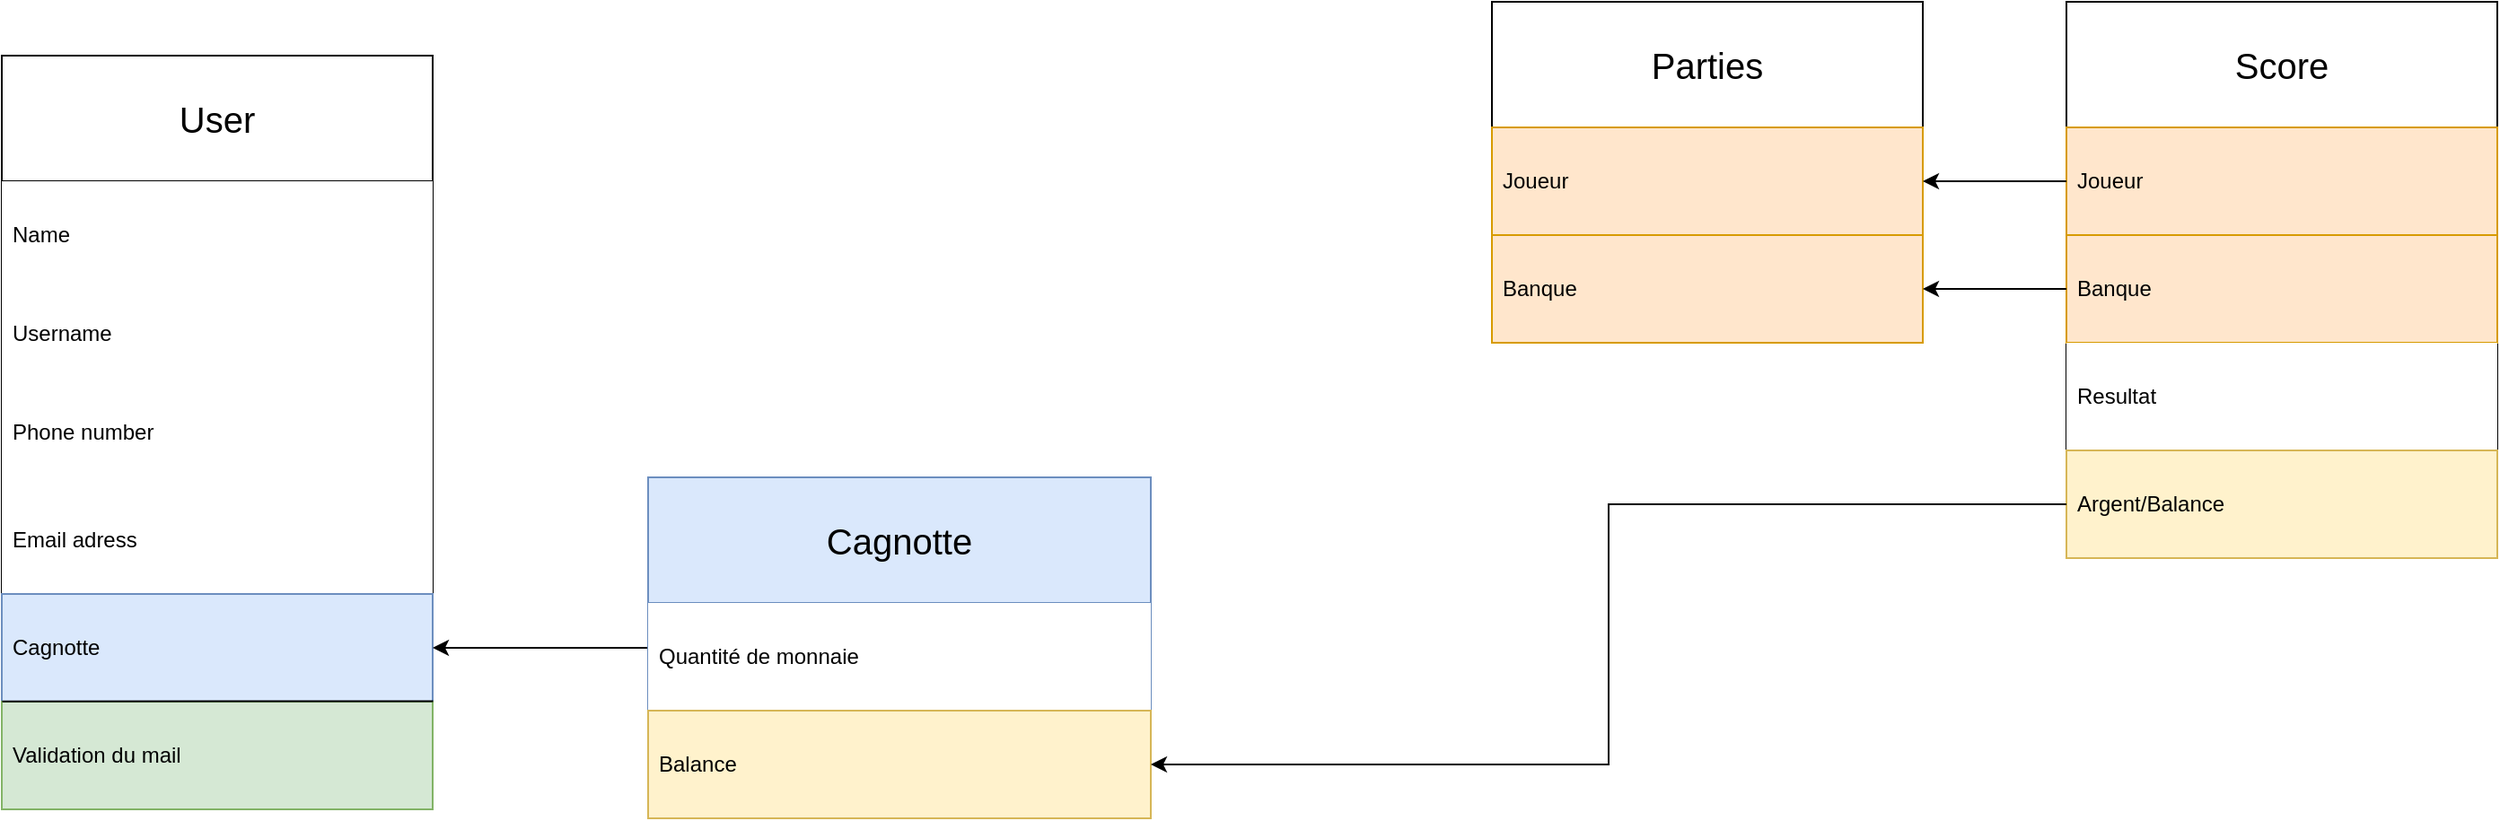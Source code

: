 <mxfile version="24.6.4" type="github">
  <diagram name="Page-1" id="jIIEvX2qblDGGFT4HYNp">
    <mxGraphModel dx="1909" dy="1015" grid="1" gridSize="10" guides="1" tooltips="1" connect="1" arrows="1" fold="1" page="1" pageScale="1" pageWidth="2339" pageHeight="3300" math="0" shadow="0">
      <root>
        <mxCell id="0" />
        <mxCell id="1" parent="0" />
        <mxCell id="cLSDuqn-RWQRI7Ro-d8l-1" value="&lt;font style=&quot;font-size: 20px;&quot;&gt;User&lt;/font&gt;" style="swimlane;fontStyle=0;childLayout=stackLayout;horizontal=1;startSize=70;horizontalStack=0;resizeParent=1;resizeParentMax=0;resizeLast=0;collapsible=1;marginBottom=0;whiteSpace=wrap;html=1;rotation=0;gradientColor=none;swimlaneFillColor=none;fillColor=default;strokeColor=default;" vertex="1" parent="1">
          <mxGeometry x="160" y="160" width="240" height="420" as="geometry">
            <mxRectangle x="160" y="160" width="80" height="40" as="alternateBounds" />
          </mxGeometry>
        </mxCell>
        <mxCell id="cLSDuqn-RWQRI7Ro-d8l-2" value="Name" style="text;strokeColor=none;fillColor=default;align=left;verticalAlign=middle;spacingLeft=4;spacingRight=4;overflow=hidden;points=[[0,0.5],[1,0.5]];portConstraint=eastwest;rotatable=0;whiteSpace=wrap;html=1;" vertex="1" parent="cLSDuqn-RWQRI7Ro-d8l-1">
          <mxGeometry y="70" width="240" height="60" as="geometry" />
        </mxCell>
        <mxCell id="cLSDuqn-RWQRI7Ro-d8l-3" value="Username" style="text;strokeColor=none;fillColor=default;align=left;verticalAlign=middle;spacingLeft=4;spacingRight=4;overflow=hidden;points=[[0,0.5],[1,0.5]];portConstraint=eastwest;rotatable=0;whiteSpace=wrap;html=1;" vertex="1" parent="cLSDuqn-RWQRI7Ro-d8l-1">
          <mxGeometry y="130" width="240" height="50" as="geometry" />
        </mxCell>
        <mxCell id="cLSDuqn-RWQRI7Ro-d8l-4" value="Phone number" style="text;strokeColor=none;fillColor=default;align=left;verticalAlign=middle;spacingLeft=4;spacingRight=4;overflow=hidden;points=[[0,0.5],[1,0.5]];portConstraint=eastwest;rotatable=0;whiteSpace=wrap;html=1;" vertex="1" parent="cLSDuqn-RWQRI7Ro-d8l-1">
          <mxGeometry y="180" width="240" height="60" as="geometry" />
        </mxCell>
        <mxCell id="cLSDuqn-RWQRI7Ro-d8l-19" value="Email adress" style="text;align=left;verticalAlign=middle;spacingLeft=4;spacingRight=4;overflow=hidden;points=[[0,0.5],[1,0.5]];portConstraint=eastwest;rotatable=0;whiteSpace=wrap;html=1;fillColor=default;" vertex="1" parent="cLSDuqn-RWQRI7Ro-d8l-1">
          <mxGeometry y="240" width="240" height="60" as="geometry" />
        </mxCell>
        <mxCell id="cLSDuqn-RWQRI7Ro-d8l-6" value="Cagnotte" style="text;strokeColor=#6c8ebf;fillColor=#dae8fc;align=left;verticalAlign=middle;spacingLeft=4;spacingRight=4;overflow=hidden;points=[[0,0.5],[1,0.5]];portConstraint=eastwest;rotatable=0;whiteSpace=wrap;html=1;" vertex="1" parent="cLSDuqn-RWQRI7Ro-d8l-1">
          <mxGeometry y="300" width="240" height="60" as="geometry" />
        </mxCell>
        <mxCell id="cLSDuqn-RWQRI7Ro-d8l-7" value="Validation du mail" style="text;strokeColor=#82b366;fillColor=#d5e8d4;align=left;verticalAlign=middle;spacingLeft=4;spacingRight=4;overflow=hidden;points=[[0,0.5],[1,0.5]];portConstraint=eastwest;rotatable=0;whiteSpace=wrap;html=1;" vertex="1" parent="cLSDuqn-RWQRI7Ro-d8l-1">
          <mxGeometry y="360" width="240" height="60" as="geometry" />
        </mxCell>
        <mxCell id="cLSDuqn-RWQRI7Ro-d8l-25" value="" style="endArrow=none;html=1;rounded=0;exitX=0.001;exitY=-0.003;exitDx=0;exitDy=0;exitPerimeter=0;entryX=1.001;entryY=-0.004;entryDx=0;entryDy=0;entryPerimeter=0;" edge="1" parent="cLSDuqn-RWQRI7Ro-d8l-1" source="cLSDuqn-RWQRI7Ro-d8l-7" target="cLSDuqn-RWQRI7Ro-d8l-7">
          <mxGeometry width="50" height="50" relative="1" as="geometry">
            <mxPoint x="60" y="340" as="sourcePoint" />
            <mxPoint x="110" y="290" as="targetPoint" />
          </mxGeometry>
        </mxCell>
        <mxCell id="cLSDuqn-RWQRI7Ro-d8l-26" style="edgeStyle=orthogonalEdgeStyle;rounded=0;orthogonalLoop=1;jettySize=auto;html=1;" edge="1" parent="1" source="cLSDuqn-RWQRI7Ro-d8l-12" target="cLSDuqn-RWQRI7Ro-d8l-6">
          <mxGeometry relative="1" as="geometry" />
        </mxCell>
        <mxCell id="cLSDuqn-RWQRI7Ro-d8l-12" value="&lt;font style=&quot;font-size: 20px;&quot;&gt;Cagnotte&lt;/font&gt;" style="swimlane;fontStyle=0;childLayout=stackLayout;horizontal=1;startSize=70;horizontalStack=0;resizeParent=1;resizeParentMax=0;resizeLast=0;collapsible=1;marginBottom=0;whiteSpace=wrap;html=1;rotation=0;swimlaneFillColor=none;fillColor=#dae8fc;strokeColor=#6c8ebf;" vertex="1" parent="1">
          <mxGeometry x="520" y="395" width="280" height="190" as="geometry">
            <mxRectangle x="520" y="395" width="80" height="40" as="alternateBounds" />
          </mxGeometry>
        </mxCell>
        <mxCell id="cLSDuqn-RWQRI7Ro-d8l-15" value="Quantité de monnaie" style="text;strokeColor=none;fillColor=default;align=left;verticalAlign=middle;spacingLeft=4;spacingRight=4;overflow=hidden;points=[[0,0.5],[1,0.5]];portConstraint=eastwest;rotatable=0;whiteSpace=wrap;html=1;" vertex="1" parent="cLSDuqn-RWQRI7Ro-d8l-12">
          <mxGeometry y="70" width="280" height="60" as="geometry" />
        </mxCell>
        <mxCell id="cLSDuqn-RWQRI7Ro-d8l-16" value="Balance" style="text;strokeColor=#d6b656;fillColor=#fff2cc;align=left;verticalAlign=middle;spacingLeft=4;spacingRight=4;overflow=hidden;points=[[0,0.5],[1,0.5]];portConstraint=eastwest;rotatable=0;whiteSpace=wrap;html=1;" vertex="1" parent="cLSDuqn-RWQRI7Ro-d8l-12">
          <mxGeometry y="130" width="280" height="60" as="geometry" />
        </mxCell>
        <mxCell id="cLSDuqn-RWQRI7Ro-d8l-29" value="&lt;font style=&quot;font-size: 20px;&quot;&gt;Parties&lt;/font&gt;" style="swimlane;fontStyle=0;childLayout=stackLayout;horizontal=1;startSize=70;horizontalStack=0;resizeParent=1;resizeParentMax=0;resizeLast=0;collapsible=1;marginBottom=0;whiteSpace=wrap;html=1;rotation=0;gradientColor=none;swimlaneFillColor=none;fillColor=default;" vertex="1" parent="1">
          <mxGeometry x="990" y="130" width="240" height="190" as="geometry">
            <mxRectangle x="160" y="160" width="80" height="40" as="alternateBounds" />
          </mxGeometry>
        </mxCell>
        <mxCell id="cLSDuqn-RWQRI7Ro-d8l-30" value="Joueur" style="text;strokeColor=#d79b00;fillColor=#ffe6cc;align=left;verticalAlign=middle;spacingLeft=4;spacingRight=4;overflow=hidden;points=[[0,0.5],[1,0.5]];portConstraint=eastwest;rotatable=0;whiteSpace=wrap;html=1;" vertex="1" parent="cLSDuqn-RWQRI7Ro-d8l-29">
          <mxGeometry y="70" width="240" height="60" as="geometry" />
        </mxCell>
        <mxCell id="cLSDuqn-RWQRI7Ro-d8l-31" value="Banque" style="text;strokeColor=#d79b00;fillColor=#ffe6cc;align=left;verticalAlign=middle;spacingLeft=4;spacingRight=4;overflow=hidden;points=[[0,0.5],[1,0.5]];portConstraint=eastwest;rotatable=0;whiteSpace=wrap;html=1;" vertex="1" parent="cLSDuqn-RWQRI7Ro-d8l-29">
          <mxGeometry y="130" width="240" height="60" as="geometry" />
        </mxCell>
        <mxCell id="cLSDuqn-RWQRI7Ro-d8l-32" value="&lt;font style=&quot;font-size: 20px;&quot;&gt;Score&lt;/font&gt;" style="swimlane;fontStyle=0;childLayout=stackLayout;horizontal=1;startSize=70;horizontalStack=0;resizeParent=1;resizeParentMax=0;resizeLast=0;collapsible=1;marginBottom=0;whiteSpace=wrap;html=1;rotation=0;gradientColor=none;swimlaneFillColor=none;fillColor=default;" vertex="1" parent="1">
          <mxGeometry x="1310" y="130" width="240" height="310" as="geometry">
            <mxRectangle x="160" y="160" width="80" height="40" as="alternateBounds" />
          </mxGeometry>
        </mxCell>
        <mxCell id="cLSDuqn-RWQRI7Ro-d8l-33" value="Joueur" style="text;strokeColor=#d79b00;fillColor=#ffe6cc;align=left;verticalAlign=middle;spacingLeft=4;spacingRight=4;overflow=hidden;points=[[0,0.5],[1,0.5]];portConstraint=eastwest;rotatable=0;whiteSpace=wrap;html=1;" vertex="1" parent="cLSDuqn-RWQRI7Ro-d8l-32">
          <mxGeometry y="70" width="240" height="60" as="geometry" />
        </mxCell>
        <mxCell id="cLSDuqn-RWQRI7Ro-d8l-34" value="Banque" style="text;strokeColor=#d79b00;fillColor=#ffe6cc;align=left;verticalAlign=middle;spacingLeft=4;spacingRight=4;overflow=hidden;points=[[0,0.5],[1,0.5]];portConstraint=eastwest;rotatable=0;whiteSpace=wrap;html=1;" vertex="1" parent="cLSDuqn-RWQRI7Ro-d8l-32">
          <mxGeometry y="130" width="240" height="60" as="geometry" />
        </mxCell>
        <mxCell id="cLSDuqn-RWQRI7Ro-d8l-37" value="Resultat" style="text;align=left;verticalAlign=middle;spacingLeft=4;spacingRight=4;overflow=hidden;points=[[0,0.5],[1,0.5]];portConstraint=eastwest;rotatable=0;whiteSpace=wrap;html=1;fillColor=default;" vertex="1" parent="cLSDuqn-RWQRI7Ro-d8l-32">
          <mxGeometry y="190" width="240" height="60" as="geometry" />
        </mxCell>
        <mxCell id="cLSDuqn-RWQRI7Ro-d8l-38" value="Argent/Balance" style="text;strokeColor=#d6b656;fillColor=#fff2cc;align=left;verticalAlign=middle;spacingLeft=4;spacingRight=4;overflow=hidden;points=[[0,0.5],[1,0.5]];portConstraint=eastwest;rotatable=0;whiteSpace=wrap;html=1;" vertex="1" parent="cLSDuqn-RWQRI7Ro-d8l-32">
          <mxGeometry y="250" width="240" height="60" as="geometry" />
        </mxCell>
        <mxCell id="cLSDuqn-RWQRI7Ro-d8l-35" style="edgeStyle=orthogonalEdgeStyle;rounded=0;orthogonalLoop=1;jettySize=auto;html=1;" edge="1" parent="1" source="cLSDuqn-RWQRI7Ro-d8l-33" target="cLSDuqn-RWQRI7Ro-d8l-30">
          <mxGeometry relative="1" as="geometry" />
        </mxCell>
        <mxCell id="cLSDuqn-RWQRI7Ro-d8l-36" style="edgeStyle=orthogonalEdgeStyle;rounded=0;orthogonalLoop=1;jettySize=auto;html=1;" edge="1" parent="1" source="cLSDuqn-RWQRI7Ro-d8l-34" target="cLSDuqn-RWQRI7Ro-d8l-31">
          <mxGeometry relative="1" as="geometry" />
        </mxCell>
        <mxCell id="cLSDuqn-RWQRI7Ro-d8l-39" style="edgeStyle=orthogonalEdgeStyle;rounded=0;orthogonalLoop=1;jettySize=auto;html=1;" edge="1" parent="1" source="cLSDuqn-RWQRI7Ro-d8l-38" target="cLSDuqn-RWQRI7Ro-d8l-16">
          <mxGeometry relative="1" as="geometry" />
        </mxCell>
      </root>
    </mxGraphModel>
  </diagram>
</mxfile>
